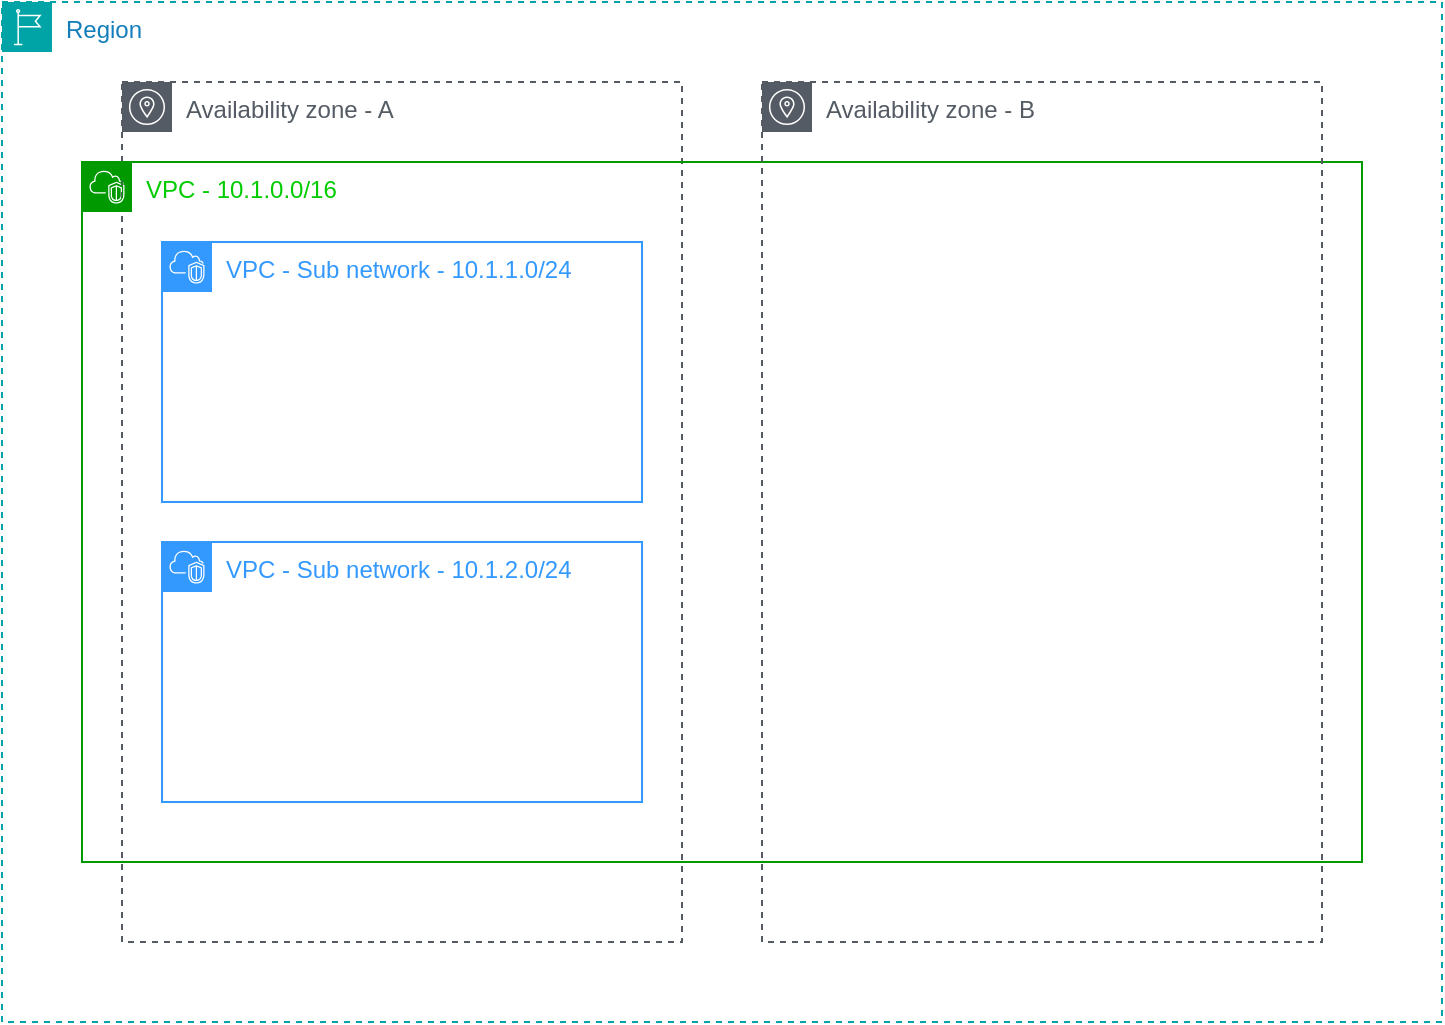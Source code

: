 <mxfile version="25.0.3">
  <diagram name="Página-1" id="quv3SsTso-uDP8D5MGwT">
    <mxGraphModel dx="1195" dy="615" grid="1" gridSize="10" guides="1" tooltips="1" connect="1" arrows="1" fold="1" page="1" pageScale="1" pageWidth="827" pageHeight="1169" math="0" shadow="0">
      <root>
        <mxCell id="0" />
        <mxCell id="1" parent="0" />
        <mxCell id="IG_4BixiC0rSXcZtTEX0-1" value="Region" style="points=[[0,0],[0.25,0],[0.5,0],[0.75,0],[1,0],[1,0.25],[1,0.5],[1,0.75],[1,1],[0.75,1],[0.5,1],[0.25,1],[0,1],[0,0.75],[0,0.5],[0,0.25]];outlineConnect=0;gradientColor=none;html=1;whiteSpace=wrap;fontSize=12;fontStyle=0;container=1;pointerEvents=0;collapsible=0;recursiveResize=0;shape=mxgraph.aws4.group;grIcon=mxgraph.aws4.group_region;strokeColor=#00A4A6;fillColor=none;verticalAlign=top;align=left;spacingLeft=30;fontColor=#147EBA;dashed=1;" vertex="1" parent="1">
          <mxGeometry x="40" y="170" width="720" height="510" as="geometry" />
        </mxCell>
        <mxCell id="IG_4BixiC0rSXcZtTEX0-2" value="Availability zone - A" style="sketch=0;outlineConnect=0;gradientColor=none;html=1;whiteSpace=wrap;fontSize=12;fontStyle=0;shape=mxgraph.aws4.group;grIcon=mxgraph.aws4.group_availability_zone;strokeColor=#545B64;fillColor=none;verticalAlign=top;align=left;spacingLeft=30;fontColor=#545B64;dashed=1;" vertex="1" parent="IG_4BixiC0rSXcZtTEX0-1">
          <mxGeometry x="60" y="40" width="280" height="430" as="geometry" />
        </mxCell>
        <mxCell id="IG_4BixiC0rSXcZtTEX0-4" value="&lt;font color=&quot;#00cc00&quot;&gt;VPC - 10.1.0.0/16&lt;/font&gt;" style="points=[[0,0],[0.25,0],[0.5,0],[0.75,0],[1,0],[1,0.25],[1,0.5],[1,0.75],[1,1],[0.75,1],[0.5,1],[0.25,1],[0,1],[0,0.75],[0,0.5],[0,0.25]];outlineConnect=0;gradientColor=none;html=1;whiteSpace=wrap;fontSize=12;fontStyle=0;container=0;pointerEvents=0;collapsible=0;recursiveResize=0;shape=mxgraph.aws4.group;grIcon=mxgraph.aws4.group_vpc2;strokeColor=#009900;fillColor=none;verticalAlign=top;align=left;spacingLeft=30;fontColor=#AAB7B8;dashed=0;" vertex="1" parent="1">
          <mxGeometry x="80" y="250" width="640" height="350" as="geometry" />
        </mxCell>
        <mxCell id="IG_4BixiC0rSXcZtTEX0-5" value="Availability zone - B" style="sketch=0;outlineConnect=0;gradientColor=none;html=1;whiteSpace=wrap;fontSize=12;fontStyle=0;shape=mxgraph.aws4.group;grIcon=mxgraph.aws4.group_availability_zone;strokeColor=#545B64;fillColor=none;verticalAlign=top;align=left;spacingLeft=30;fontColor=#545B64;dashed=1;" vertex="1" parent="1">
          <mxGeometry x="420" y="210" width="280" height="430" as="geometry" />
        </mxCell>
        <mxCell id="IG_4BixiC0rSXcZtTEX0-14" value="&lt;font&gt;VPC -&amp;nbsp;Sub network - 10.1.1.0/24&lt;/font&gt;" style="points=[[0,0],[0.25,0],[0.5,0],[0.75,0],[1,0],[1,0.25],[1,0.5],[1,0.75],[1,1],[0.75,1],[0.5,1],[0.25,1],[0,1],[0,0.75],[0,0.5],[0,0.25]];outlineConnect=0;gradientColor=none;html=1;whiteSpace=wrap;fontSize=12;fontStyle=0;container=0;pointerEvents=0;collapsible=0;recursiveResize=0;shape=mxgraph.aws4.group;grIcon=mxgraph.aws4.group_vpc2;strokeColor=#3399FF;fillColor=none;verticalAlign=top;align=left;spacingLeft=30;fontColor=#3399FF;dashed=0;" vertex="1" parent="1">
          <mxGeometry x="120" y="290" width="240" height="130" as="geometry" />
        </mxCell>
        <mxCell id="IG_4BixiC0rSXcZtTEX0-15" value="&lt;font&gt;VPC -&amp;nbsp;Sub network -&amp;nbsp;10.1.2.0/24&lt;/font&gt;" style="points=[[0,0],[0.25,0],[0.5,0],[0.75,0],[1,0],[1,0.25],[1,0.5],[1,0.75],[1,1],[0.75,1],[0.5,1],[0.25,1],[0,1],[0,0.75],[0,0.5],[0,0.25]];outlineConnect=0;gradientColor=none;html=1;whiteSpace=wrap;fontSize=12;fontStyle=0;container=0;pointerEvents=0;collapsible=0;recursiveResize=0;shape=mxgraph.aws4.group;grIcon=mxgraph.aws4.group_vpc2;strokeColor=#3399FF;fillColor=none;verticalAlign=top;align=left;spacingLeft=30;fontColor=#3399FF;dashed=0;" vertex="1" parent="1">
          <mxGeometry x="120" y="440" width="240" height="130" as="geometry" />
        </mxCell>
      </root>
    </mxGraphModel>
  </diagram>
</mxfile>
